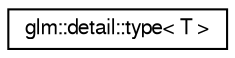 digraph "Graphical Class Hierarchy"
{
  edge [fontname="FreeSans",fontsize="10",labelfontname="FreeSans",labelfontsize="10"];
  node [fontname="FreeSans",fontsize="10",shape=record];
  rankdir="LR";
  Node1 [label="glm::detail::type\< T \>",height=0.2,width=0.4,color="black", fillcolor="white", style="filled",URL="$d2/d55/structglm_1_1detail_1_1type.html"];
}
